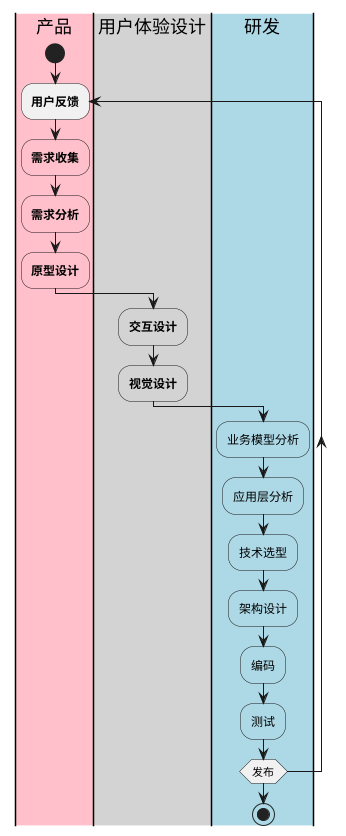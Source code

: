 @startuml 开发流程
|#pink|产品|
start

repeat :**用户反馈**;
#pink:**需求收集**;
#pink:**需求分析**;
#pink:**原型设计**;
|#lightgray|用户体验设计|
#lightgray:**交互设计**;
#lightgray:**视觉设计**;
|#lightblue|研发|
#lightblue:业务模型分析;
#lightblue:应用层分析;
#lightblue:技术选型;
#lightblue:架构设计;
#lightblue:编码;
#lightblue:测试;
repeat while (发布)

stop
@enduml
